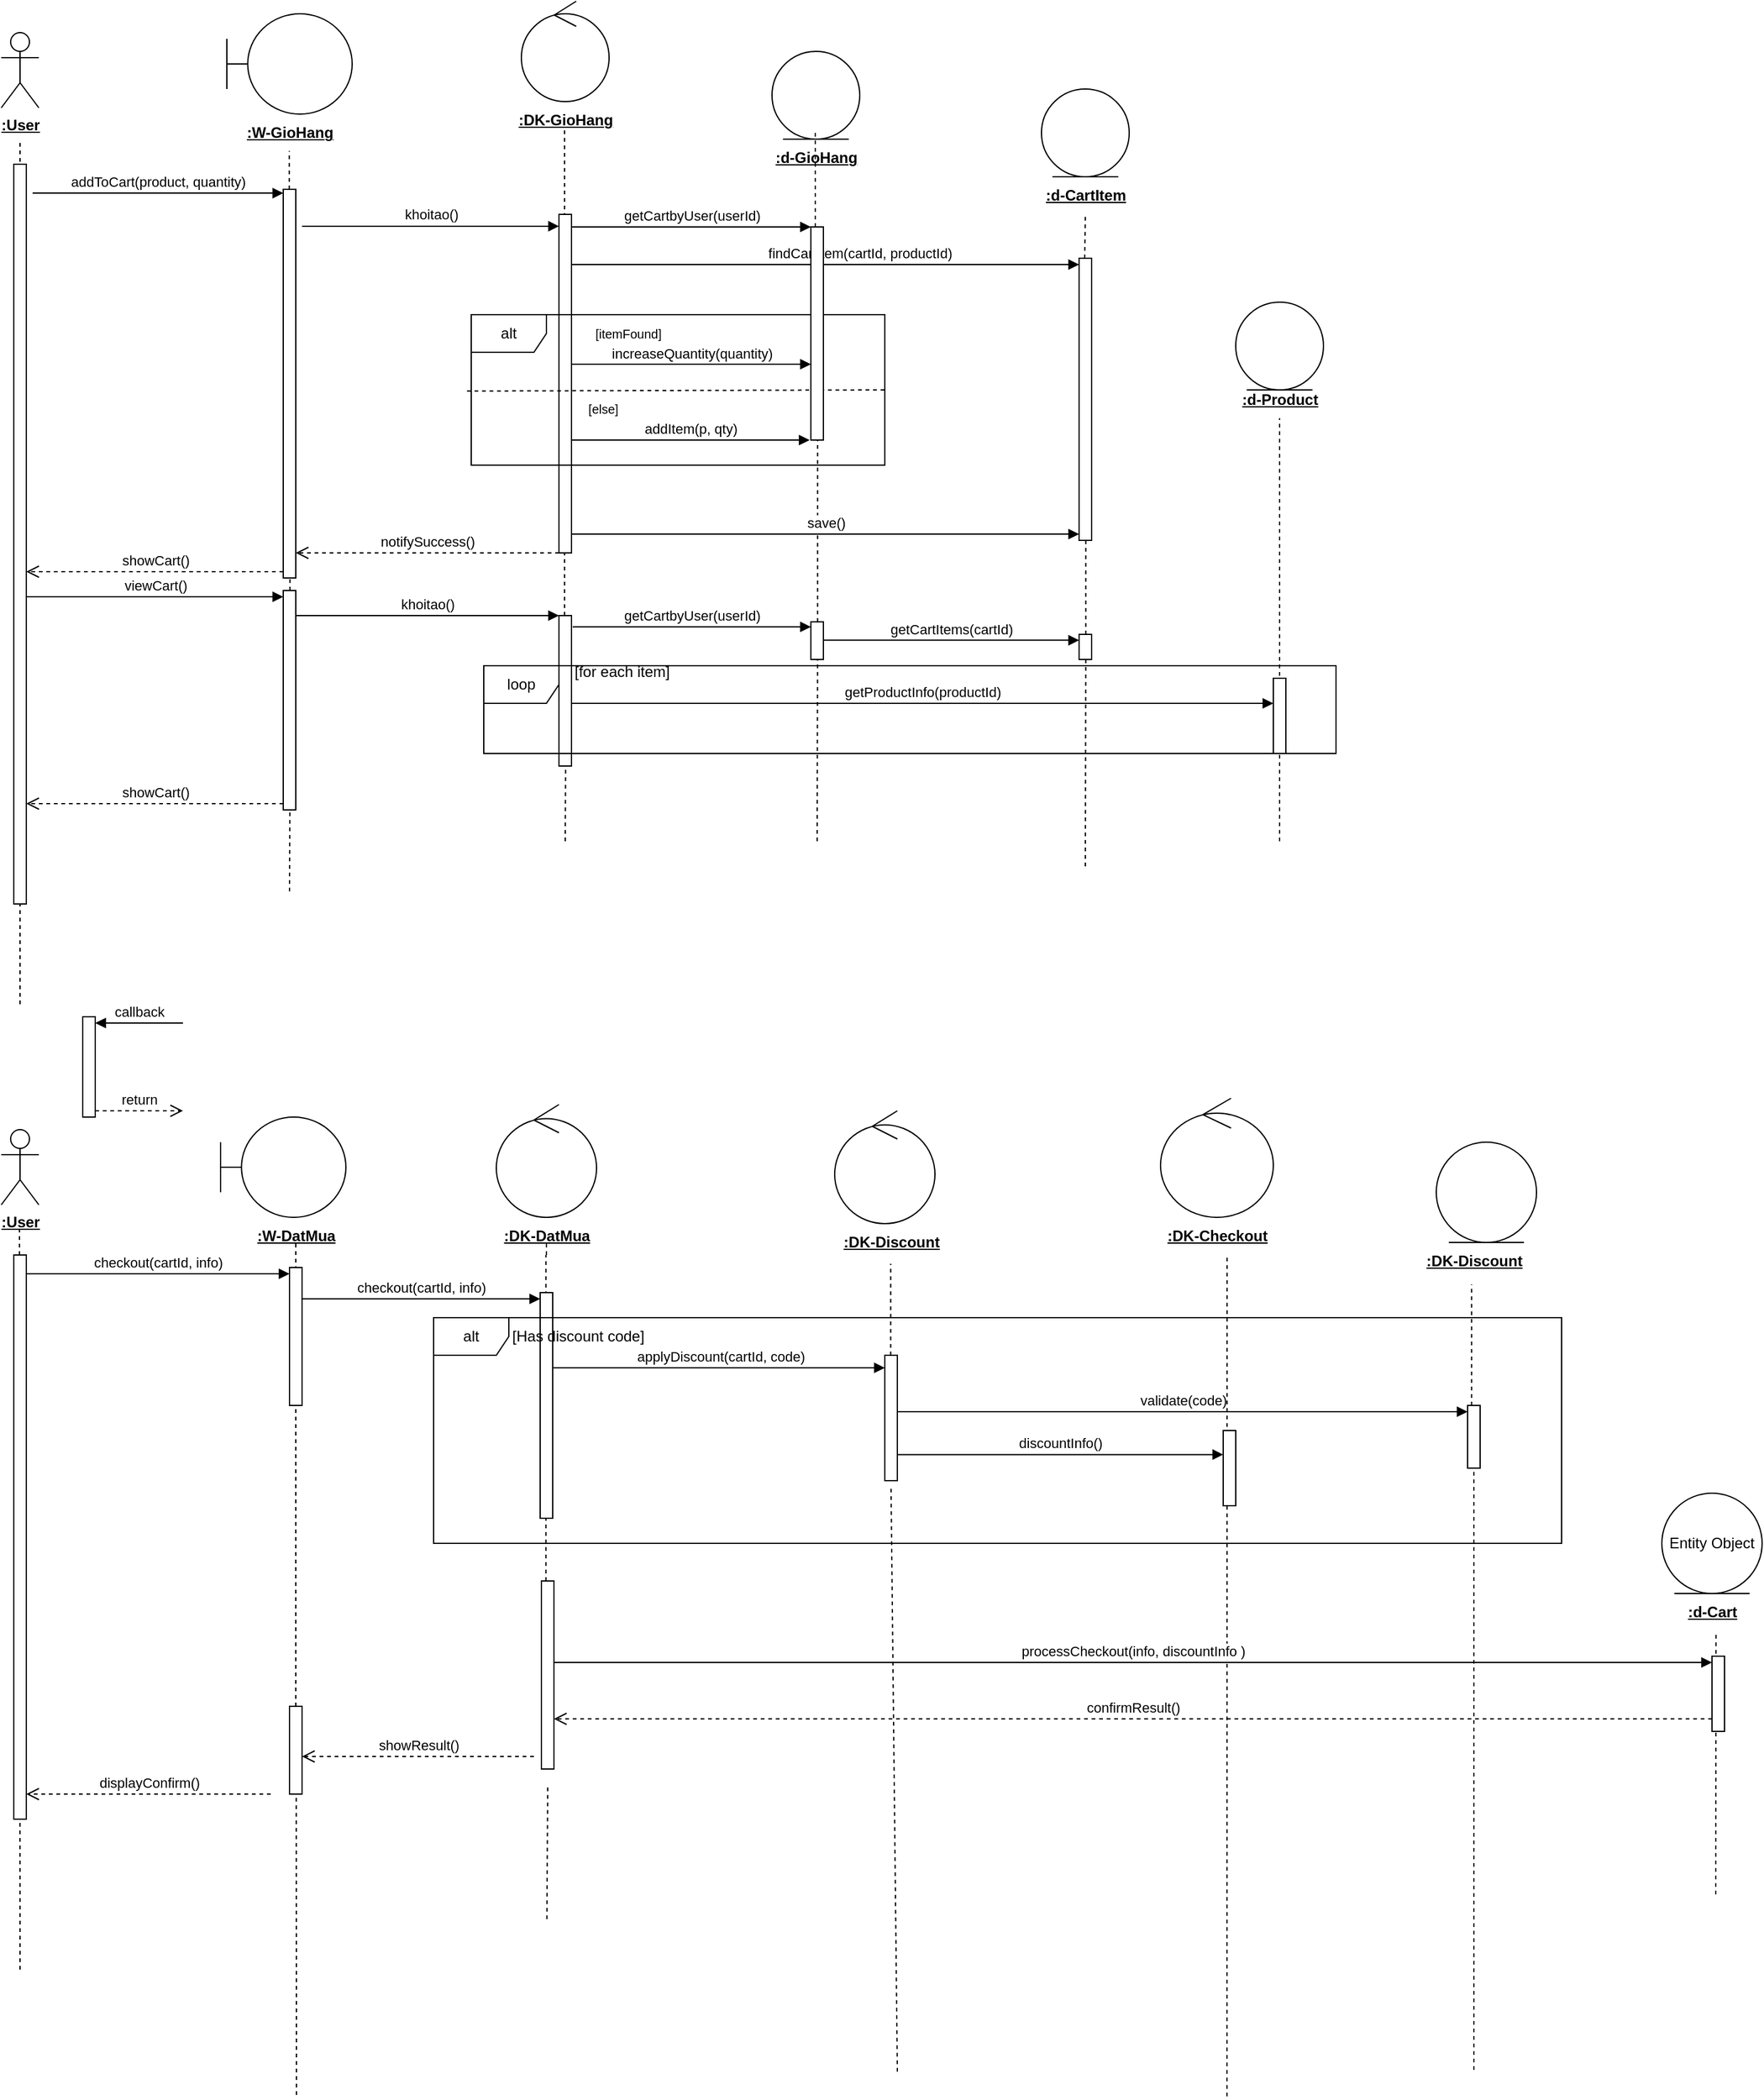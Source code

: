 <mxfile>
    <diagram id="i6ed9_GPbrMUFKTVZ5Md" name="Page-1">
        <mxGraphModel dx="3680" dy="1877" grid="1" gridSize="10" guides="1" tooltips="1" connect="1" arrows="1" fold="1" page="1" pageScale="1" pageWidth="850" pageHeight="1100" math="0" shadow="0">
            <root>
                <mxCell id="0"/>
                <mxCell id="1" parent="0"/>
                <mxCell id="3" value="" style="endArrow=none;dashed=1;html=1;" parent="1" edge="1">
                    <mxGeometry width="50" height="50" relative="1" as="geometry">
                        <mxPoint x="470" y="850" as="sourcePoint"/>
                        <mxPoint x="470" y="160" as="targetPoint"/>
                    </mxGeometry>
                </mxCell>
                <mxCell id="4" value="&lt;b&gt;&lt;u&gt;:User&lt;/u&gt;&lt;/b&gt;" style="shape=umlActor;verticalLabelPosition=bottom;verticalAlign=top;html=1;" parent="1" vertex="1">
                    <mxGeometry x="455" y="75" width="30" height="60" as="geometry"/>
                </mxCell>
                <mxCell id="8" value="" style="html=1;points=[[0,0,0,0,5],[0,1,0,0,-5],[1,0,0,0,5],[1,1,0,0,-5]];perimeter=orthogonalPerimeter;outlineConnect=0;targetShapes=umlLifeline;portConstraint=eastwest;newEdgeStyle={&quot;curved&quot;:0,&quot;rounded&quot;:0};" parent="1" vertex="1">
                    <mxGeometry x="465" y="180" width="10" height="590" as="geometry"/>
                </mxCell>
                <mxCell id="9" value="" style="shape=umlBoundary;whiteSpace=wrap;html=1;" parent="1" vertex="1">
                    <mxGeometry x="635" y="60" width="100" height="80" as="geometry"/>
                </mxCell>
                <mxCell id="12" value="&lt;b&gt;&lt;u&gt;:W-GioHang&lt;/u&gt;&lt;/b&gt;" style="text;html=1;align=center;verticalAlign=middle;resizable=0;points=[];autosize=1;strokeColor=none;fillColor=none;" parent="1" vertex="1">
                    <mxGeometry x="640" y="140" width="90" height="30" as="geometry"/>
                </mxCell>
                <mxCell id="13" value="" style="endArrow=none;dashed=1;html=1;entryX=0.498;entryY=0.978;entryDx=0;entryDy=0;entryPerimeter=0;exitX=0.481;exitY=0;exitDx=0;exitDy=0;exitPerimeter=0;" parent="1" source="27" target="12" edge="1">
                    <mxGeometry width="50" height="50" relative="1" as="geometry">
                        <mxPoint x="319.81" y="190" as="sourcePoint"/>
                        <mxPoint x="319.81" y="157.78" as="targetPoint"/>
                    </mxGeometry>
                </mxCell>
                <mxCell id="14" value="" style="shape=umlBoundary;whiteSpace=wrap;html=1;" parent="1" vertex="1">
                    <mxGeometry x="630" y="940" width="100" height="80" as="geometry"/>
                </mxCell>
                <mxCell id="16" value="" style="endArrow=none;dashed=1;html=1;entryX=0.535;entryY=0.926;entryDx=0;entryDy=0;entryPerimeter=0;" parent="1" edge="1" source="171">
                    <mxGeometry width="50" height="50" relative="1" as="geometry">
                        <mxPoint x="690.56" y="1720" as="sourcePoint"/>
                        <mxPoint x="690.0" y="1040" as="targetPoint"/>
                    </mxGeometry>
                </mxCell>
                <mxCell id="17" value="" style="ellipse;shape=umlControl;whiteSpace=wrap;html=1;" parent="1" vertex="1">
                    <mxGeometry x="870" y="50" width="70" height="80" as="geometry"/>
                </mxCell>
                <mxCell id="18" value="&lt;b&gt;&lt;u&gt;:DK-GioHang&lt;/u&gt;&lt;/b&gt;" style="text;html=1;align=center;verticalAlign=middle;resizable=0;points=[];autosize=1;strokeColor=none;fillColor=none;" parent="1" vertex="1">
                    <mxGeometry x="855" y="130" width="100" height="30" as="geometry"/>
                </mxCell>
                <mxCell id="19" value="" style="endArrow=none;dashed=1;html=1;entryX=0.535;entryY=0.926;entryDx=0;entryDy=0;entryPerimeter=0;" parent="1" edge="1" source="124">
                    <mxGeometry width="50" height="50" relative="1" as="geometry">
                        <mxPoint x="890" y="1580" as="sourcePoint"/>
                        <mxPoint x="890" y="1040" as="targetPoint"/>
                    </mxGeometry>
                </mxCell>
                <mxCell id="21" value="&lt;b&gt;&lt;u&gt;:d-CartItem&lt;/u&gt;&lt;/b&gt;" style="text;html=1;align=center;verticalAlign=middle;resizable=0;points=[];autosize=1;strokeColor=none;fillColor=none;" parent="1" vertex="1">
                    <mxGeometry x="1275" y="190" width="90" height="30" as="geometry"/>
                </mxCell>
                <mxCell id="22" value="" style="endArrow=none;dashed=1;html=1;entryX=0.535;entryY=0.926;entryDx=0;entryDy=0;entryPerimeter=0;" parent="1" source="86" edge="1">
                    <mxGeometry width="50" height="50" relative="1" as="geometry">
                        <mxPoint x="904" y="775.412" as="sourcePoint"/>
                        <mxPoint x="904.44" y="150" as="targetPoint"/>
                    </mxGeometry>
                </mxCell>
                <mxCell id="24" value="&lt;b&gt;&lt;u&gt;:W-DatMua&lt;/u&gt;&lt;/b&gt;" style="text;html=1;align=center;verticalAlign=middle;resizable=0;points=[];autosize=1;strokeColor=none;fillColor=none;" parent="1" vertex="1">
                    <mxGeometry x="645" y="1020" width="90" height="30" as="geometry"/>
                </mxCell>
                <mxCell id="26" value="" style="endArrow=none;dashed=1;html=1;" parent="1" edge="1">
                    <mxGeometry width="50" height="50" relative="1" as="geometry">
                        <mxPoint x="1319.5" y="255" as="sourcePoint"/>
                        <mxPoint x="1320" y="220" as="targetPoint"/>
                    </mxGeometry>
                </mxCell>
                <mxCell id="28" value="addToCart(product, quantity)" style="html=1;verticalAlign=bottom;endArrow=block;curved=0;rounded=0;exitX=1.5;exitY=0.039;exitDx=0;exitDy=0;exitPerimeter=0;" parent="1" source="8" target="27" edge="1">
                    <mxGeometry relative="1" as="geometry">
                        <mxPoint x="140" y="195" as="sourcePoint"/>
                        <mxPoint x="310" y="190" as="targetPoint"/>
                    </mxGeometry>
                </mxCell>
                <mxCell id="30" value="" style="endArrow=none;dashed=1;html=1;entryX=0.535;entryY=0.926;entryDx=0;entryDy=0;entryPerimeter=0;" parent="1" source="81" target="27" edge="1">
                    <mxGeometry width="50" height="50" relative="1" as="geometry">
                        <mxPoint x="320" y="760" as="sourcePoint"/>
                        <mxPoint x="323" y="158" as="targetPoint"/>
                    </mxGeometry>
                </mxCell>
                <mxCell id="27" value="" style="html=1;points=[[0,0,0,0,5],[0,1,0,0,-5],[1,0,0,0,5],[1,1,0,0,-5]];perimeter=orthogonalPerimeter;outlineConnect=0;targetShapes=umlLifeline;portConstraint=eastwest;newEdgeStyle={&quot;curved&quot;:0,&quot;rounded&quot;:0};" parent="1" vertex="1">
                    <mxGeometry x="680" y="200" width="10" height="310" as="geometry"/>
                </mxCell>
                <mxCell id="40" value="" style="html=1;points=[[0,0,0,0,5],[0,1,0,0,-5],[1,0,0,0,5],[1,1,0,0,-5]];perimeter=orthogonalPerimeter;outlineConnect=0;targetShapes=umlLifeline;portConstraint=eastwest;newEdgeStyle={&quot;curved&quot;:0,&quot;rounded&quot;:0};" parent="1" vertex="1">
                    <mxGeometry x="900" y="220" width="10" height="270" as="geometry"/>
                </mxCell>
                <mxCell id="43" value="" style="ellipse;shape=umlEntity;whiteSpace=wrap;html=1;" parent="1" vertex="1">
                    <mxGeometry x="1070" y="90" width="70" height="70" as="geometry"/>
                </mxCell>
                <mxCell id="44" value="&lt;b&gt;&lt;u&gt;:d-GioHang&lt;/u&gt;&lt;/b&gt;" style="text;html=1;align=center;verticalAlign=middle;resizable=0;points=[];autosize=1;strokeColor=none;fillColor=none;" parent="1" vertex="1">
                    <mxGeometry x="1060" y="160" width="90" height="30" as="geometry"/>
                </mxCell>
                <mxCell id="45" value="" style="endArrow=none;dashed=1;html=1;entryX=0.535;entryY=0.926;entryDx=0;entryDy=0;entryPerimeter=0;" parent="1" edge="1">
                    <mxGeometry width="50" height="50" relative="1" as="geometry">
                        <mxPoint x="1104.52" y="236" as="sourcePoint"/>
                        <mxPoint x="1104.52" y="155" as="targetPoint"/>
                    </mxGeometry>
                </mxCell>
                <mxCell id="47" value="getCartbyUser(userId)" style="html=1;verticalAlign=bottom;endArrow=block;curved=0;rounded=0;" parent="1" target="46" edge="1">
                    <mxGeometry relative="1" as="geometry">
                        <mxPoint x="910" y="230" as="sourcePoint"/>
                        <mxPoint x="1250" y="230" as="targetPoint"/>
                    </mxGeometry>
                </mxCell>
                <mxCell id="50" value="" style="endArrow=none;dashed=1;html=1;entryX=0.535;entryY=0.926;entryDx=0;entryDy=0;entryPerimeter=0;" parent="1" source="90" target="46" edge="1">
                    <mxGeometry width="50" height="50" relative="1" as="geometry">
                        <mxPoint x="1275" y="964.571" as="sourcePoint"/>
                        <mxPoint x="1275" y="149" as="targetPoint"/>
                    </mxGeometry>
                </mxCell>
                <mxCell id="51" value="" style="ellipse;shape=umlEntity;whiteSpace=wrap;html=1;" parent="1" vertex="1">
                    <mxGeometry x="1285" y="120" width="70" height="70" as="geometry"/>
                </mxCell>
                <mxCell id="61" value="findCartItem(cartId, productId)" style="html=1;verticalAlign=bottom;endArrow=block;curved=0;rounded=0;entryX=0;entryY=0;entryDx=0;entryDy=5;" parent="1" source="46" target="60" edge="1">
                    <mxGeometry x="0.413" relative="1" as="geometry">
                        <mxPoint x="1040" y="260" as="sourcePoint"/>
                        <Array as="points">
                            <mxPoint x="910" y="260"/>
                        </Array>
                        <mxPoint as="offset"/>
                    </mxGeometry>
                </mxCell>
                <mxCell id="64" value="alt" style="shape=umlFrame;whiteSpace=wrap;html=1;pointerEvents=0;" parent="1" vertex="1">
                    <mxGeometry x="830" y="300" width="330" height="120" as="geometry"/>
                </mxCell>
                <mxCell id="65" value="&lt;font style=&quot;font-size: 10px;&quot;&gt;[itemFound]&lt;/font&gt;" style="text;html=1;align=center;verticalAlign=middle;resizable=0;points=[];autosize=1;strokeColor=none;fillColor=none;" parent="1" vertex="1">
                    <mxGeometry x="915" y="300" width="80" height="30" as="geometry"/>
                </mxCell>
                <mxCell id="66" value="khoitao()" style="html=1;verticalAlign=bottom;endArrow=block;curved=0;rounded=0;exitX=1.5;exitY=0.095;exitDx=0;exitDy=0;exitPerimeter=0;" parent="1" source="27" target="40" edge="1">
                    <mxGeometry relative="1" as="geometry">
                        <mxPoint x="420" y="190" as="sourcePoint"/>
                        <mxPoint x="595" y="190" as="targetPoint"/>
                    </mxGeometry>
                </mxCell>
                <mxCell id="69" value="increaseQuantity(quantity)" style="html=1;verticalAlign=bottom;endArrow=block;curved=0;rounded=0;" parent="1" source="40" target="46" edge="1">
                    <mxGeometry relative="1" as="geometry">
                        <mxPoint x="920" y="339.5" as="sourcePoint"/>
                        <mxPoint x="1110" y="340" as="targetPoint"/>
                        <Array as="points">
                            <mxPoint x="1010" y="339.5"/>
                            <mxPoint x="1090" y="339.5"/>
                        </Array>
                    </mxGeometry>
                </mxCell>
                <mxCell id="70" value="" style="endArrow=none;dashed=1;html=1;exitX=-0.007;exitY=0.545;exitDx=0;exitDy=0;exitPerimeter=0;" parent="1" edge="1">
                    <mxGeometry width="50" height="50" relative="1" as="geometry">
                        <mxPoint x="826.64" y="360.91" as="sourcePoint"/>
                        <mxPoint x="1160" y="360" as="targetPoint"/>
                    </mxGeometry>
                </mxCell>
                <mxCell id="71" value="&lt;span style=&quot;font-size: 10px;&quot;&gt;[else]&lt;/span&gt;" style="text;html=1;align=center;verticalAlign=middle;resizable=0;points=[];autosize=1;strokeColor=none;fillColor=none;" parent="1" vertex="1">
                    <mxGeometry x="910" y="360" width="50" height="30" as="geometry"/>
                </mxCell>
                <mxCell id="72" value="addItem(p, qty)" style="html=1;verticalAlign=bottom;endArrow=block;curved=0;rounded=0;" parent="1" source="40" edge="1">
                    <mxGeometry x="-0.002" relative="1" as="geometry">
                        <mxPoint x="915" y="400.5" as="sourcePoint"/>
                        <mxPoint x="1100" y="400" as="targetPoint"/>
                        <Array as="points">
                            <mxPoint x="1015" y="400"/>
                            <mxPoint x="1095" y="400"/>
                        </Array>
                        <mxPoint as="offset"/>
                    </mxGeometry>
                </mxCell>
                <mxCell id="74" value="save()" style="html=1;verticalAlign=bottom;endArrow=block;curved=0;rounded=0;entryX=0;entryY=1;entryDx=0;entryDy=-5;entryPerimeter=0;" parent="1" source="40" target="60" edge="1">
                    <mxGeometry relative="1" as="geometry">
                        <mxPoint x="1041" y="475" as="sourcePoint"/>
                        <mxPoint x="1111" y="475" as="targetPoint"/>
                    </mxGeometry>
                </mxCell>
                <mxCell id="80" value="notifySuccess()" style="html=1;verticalAlign=bottom;endArrow=open;dashed=1;endSize=8;curved=0;rounded=0;" parent="1" edge="1">
                    <mxGeometry relative="1" as="geometry">
                        <mxPoint x="690" y="490" as="targetPoint"/>
                        <mxPoint x="900" y="490" as="sourcePoint"/>
                    </mxGeometry>
                </mxCell>
                <mxCell id="84" value="" style="endArrow=none;dashed=1;html=1;entryX=0.535;entryY=0.926;entryDx=0;entryDy=0;entryPerimeter=0;" parent="1" target="81" edge="1">
                    <mxGeometry width="50" height="50" relative="1" as="geometry">
                        <mxPoint x="685" y="760" as="sourcePoint"/>
                        <mxPoint x="320" y="486" as="targetPoint"/>
                    </mxGeometry>
                </mxCell>
                <mxCell id="81" value="" style="html=1;points=[[0,0,0,0,5],[0,1,0,0,-5],[1,0,0,0,5],[1,1,0,0,-5]];perimeter=orthogonalPerimeter;outlineConnect=0;targetShapes=umlLifeline;portConstraint=eastwest;newEdgeStyle={&quot;curved&quot;:0,&quot;rounded&quot;:0};" parent="1" vertex="1">
                    <mxGeometry x="680" y="520" width="10" height="175" as="geometry"/>
                </mxCell>
                <mxCell id="85" value="viewCart()" style="html=1;verticalAlign=bottom;endArrow=block;curved=0;rounded=0;entryX=0;entryY=0;entryDx=0;entryDy=5;entryPerimeter=0;" parent="1" source="8" target="81" edge="1">
                    <mxGeometry relative="1" as="geometry">
                        <mxPoint x="475" y="540" as="sourcePoint"/>
                        <mxPoint x="650" y="540" as="targetPoint"/>
                    </mxGeometry>
                </mxCell>
                <mxCell id="87" value="khoitao()" style="html=1;verticalAlign=bottom;endArrow=block;curved=0;rounded=0;" parent="1" edge="1">
                    <mxGeometry relative="1" as="geometry">
                        <mxPoint x="690" y="540" as="sourcePoint"/>
                        <mxPoint x="900" y="540" as="targetPoint"/>
                        <Array as="points">
                            <mxPoint x="800" y="540"/>
                        </Array>
                    </mxGeometry>
                </mxCell>
                <mxCell id="89" value="" style="endArrow=none;dashed=1;html=1;entryX=0.535;entryY=0.926;entryDx=0;entryDy=0;entryPerimeter=0;" parent="1" target="86" edge="1">
                    <mxGeometry width="50" height="50" relative="1" as="geometry">
                        <mxPoint x="905" y="720" as="sourcePoint"/>
                        <mxPoint x="904.44" y="150" as="targetPoint"/>
                    </mxGeometry>
                </mxCell>
                <mxCell id="86" value="" style="html=1;points=[[0,0,0,0,5],[0,1,0,0,-5],[1,0,0,0,5],[1,1,0,0,-5]];perimeter=orthogonalPerimeter;outlineConnect=0;targetShapes=umlLifeline;portConstraint=eastwest;newEdgeStyle={&quot;curved&quot;:0,&quot;rounded&quot;:0};" parent="1" vertex="1">
                    <mxGeometry x="900" y="540" width="10" height="120" as="geometry"/>
                </mxCell>
                <mxCell id="91" value="getCartbyUser(userId)" style="html=1;verticalAlign=bottom;endArrow=block;curved=0;rounded=0;entryX=-0.1;entryY=0;entryDx=0;entryDy=0;entryPerimeter=0;" parent="1" edge="1">
                    <mxGeometry relative="1" as="geometry">
                        <mxPoint x="911" y="549" as="sourcePoint"/>
                        <mxPoint x="1101" y="549" as="targetPoint"/>
                    </mxGeometry>
                </mxCell>
                <mxCell id="93" value="" style="endArrow=none;dashed=1;html=1;entryX=0.535;entryY=0.926;entryDx=0;entryDy=0;entryPerimeter=0;" parent="1" target="90" edge="1">
                    <mxGeometry width="50" height="50" relative="1" as="geometry">
                        <mxPoint x="1106" y="720" as="sourcePoint"/>
                        <mxPoint x="1275" y="387" as="targetPoint"/>
                    </mxGeometry>
                </mxCell>
                <mxCell id="90" value="" style="html=1;points=[[0,0,0,0,5],[0,1,0,0,-5],[1,0,0,0,5],[1,1,0,0,-5]];perimeter=orthogonalPerimeter;outlineConnect=0;targetShapes=umlLifeline;portConstraint=eastwest;newEdgeStyle={&quot;curved&quot;:0,&quot;rounded&quot;:0};" parent="1" vertex="1">
                    <mxGeometry x="1101" y="545" width="10" height="30" as="geometry"/>
                </mxCell>
                <mxCell id="46" value="" style="html=1;points=[[0,0,0,0,5],[0,1,0,0,-5],[1,0,0,0,5],[1,1,0,0,-5]];perimeter=orthogonalPerimeter;outlineConnect=0;targetShapes=umlLifeline;portConstraint=eastwest;newEdgeStyle={&quot;curved&quot;:0,&quot;rounded&quot;:0};" parent="1" vertex="1">
                    <mxGeometry x="1101" y="230" width="10" height="170" as="geometry"/>
                </mxCell>
                <mxCell id="95" value="" style="endArrow=none;dashed=1;html=1;entryX=0.535;entryY=0.926;entryDx=0;entryDy=0;entryPerimeter=0;" parent="1" source="96" target="60" edge="1">
                    <mxGeometry width="50" height="50" relative="1" as="geometry">
                        <mxPoint x="1320" y="740" as="sourcePoint"/>
                        <mxPoint x="1410" y="150" as="targetPoint"/>
                    </mxGeometry>
                </mxCell>
                <mxCell id="60" value="" style="html=1;points=[[0,0,0,0,5],[0,1,0,0,-5],[1,0,0,0,5],[1,1,0,0,-5]];perimeter=orthogonalPerimeter;outlineConnect=0;targetShapes=umlLifeline;portConstraint=eastwest;newEdgeStyle={&quot;curved&quot;:0,&quot;rounded&quot;:0};" parent="1" vertex="1">
                    <mxGeometry x="1315" y="255" width="10" height="225" as="geometry"/>
                </mxCell>
                <mxCell id="97" value="getCartItems(cartId)" style="html=1;verticalAlign=bottom;endArrow=block;curved=0;rounded=0;entryX=0;entryY=0;entryDx=0;entryDy=5;" parent="1" edge="1">
                    <mxGeometry relative="1" as="geometry">
                        <mxPoint x="1111.0" y="559.68" as="sourcePoint"/>
                        <mxPoint x="1315" y="559.68" as="targetPoint"/>
                    </mxGeometry>
                </mxCell>
                <mxCell id="99" value="" style="endArrow=none;dashed=1;html=1;entryX=0.535;entryY=0.926;entryDx=0;entryDy=0;entryPerimeter=0;" parent="1" target="96" edge="1">
                    <mxGeometry width="50" height="50" relative="1" as="geometry">
                        <mxPoint x="1320" y="740" as="sourcePoint"/>
                        <mxPoint x="1320" y="463" as="targetPoint"/>
                    </mxGeometry>
                </mxCell>
                <mxCell id="96" value="" style="html=1;points=[[0,0,0,0,5],[0,1,0,0,-5],[1,0,0,0,5],[1,1,0,0,-5]];perimeter=orthogonalPerimeter;outlineConnect=0;targetShapes=umlLifeline;portConstraint=eastwest;newEdgeStyle={&quot;curved&quot;:0,&quot;rounded&quot;:0};" parent="1" vertex="1">
                    <mxGeometry x="1315" y="555" width="10" height="20" as="geometry"/>
                </mxCell>
                <mxCell id="101" value="" style="ellipse;shape=umlEntity;whiteSpace=wrap;html=1;" parent="1" vertex="1">
                    <mxGeometry x="1440" y="290" width="70" height="70" as="geometry"/>
                </mxCell>
                <mxCell id="102" value="&lt;b&gt;&lt;u&gt;:d-Product&lt;/u&gt;&lt;/b&gt;" style="text;html=1;align=center;verticalAlign=middle;resizable=0;points=[];autosize=1;strokeColor=none;fillColor=none;" parent="1" vertex="1">
                    <mxGeometry x="1435" y="352.5" width="80" height="30" as="geometry"/>
                </mxCell>
                <mxCell id="103" value="" style="endArrow=none;dashed=1;html=1;" parent="1" target="102" edge="1">
                    <mxGeometry width="50" height="50" relative="1" as="geometry">
                        <mxPoint x="1475" y="720" as="sourcePoint"/>
                        <mxPoint x="1480" y="280" as="targetPoint"/>
                    </mxGeometry>
                </mxCell>
                <mxCell id="104" value="[for each item]" style="text;html=1;align=center;verticalAlign=middle;resizable=0;points=[];autosize=1;strokeColor=none;fillColor=none;" parent="1" vertex="1">
                    <mxGeometry x="900" y="570" width="100" height="30" as="geometry"/>
                </mxCell>
                <mxCell id="109" value="" style="html=1;points=[[0,0,0,0,5],[0,1,0,0,-5],[1,0,0,0,5],[1,1,0,0,-5]];perimeter=orthogonalPerimeter;outlineConnect=0;targetShapes=umlLifeline;portConstraint=eastwest;newEdgeStyle={&quot;curved&quot;:0,&quot;rounded&quot;:0};" parent="1" vertex="1">
                    <mxGeometry x="1470" y="590" width="10" height="60" as="geometry"/>
                </mxCell>
                <mxCell id="110" value="getProductInfo(productId)" style="html=1;verticalAlign=bottom;endArrow=block;curved=0;rounded=0;entryX=0;entryY=0;entryDx=0;entryDy=5;" parent="1" edge="1">
                    <mxGeometry relative="1" as="geometry">
                        <mxPoint x="910" y="610" as="sourcePoint"/>
                        <mxPoint x="1470" y="610" as="targetPoint"/>
                    </mxGeometry>
                </mxCell>
                <mxCell id="112" value="loop" style="shape=umlFrame;whiteSpace=wrap;html=1;pointerEvents=0;" parent="1" vertex="1">
                    <mxGeometry x="840" y="580" width="680" height="70" as="geometry"/>
                </mxCell>
                <mxCell id="113" value="showCart()" style="html=1;verticalAlign=bottom;endArrow=open;dashed=1;endSize=8;curved=0;rounded=0;exitX=0;exitY=1;exitDx=0;exitDy=-5;exitPerimeter=0;" parent="1" source="81" target="8" edge="1">
                    <mxGeometry relative="1" as="geometry">
                        <mxPoint x="140" y="689" as="targetPoint"/>
                        <mxPoint x="310" y="690" as="sourcePoint"/>
                    </mxGeometry>
                </mxCell>
                <mxCell id="114" value="showCart()" style="html=1;verticalAlign=bottom;endArrow=open;dashed=1;endSize=8;curved=0;rounded=0;exitX=0;exitY=1;exitDx=0;exitDy=-5;exitPerimeter=0;" edge="1" parent="1" source="27" target="8">
                    <mxGeometry relative="1" as="geometry">
                        <mxPoint x="465" y="510" as="targetPoint"/>
                        <mxPoint x="670" y="510" as="sourcePoint"/>
                    </mxGeometry>
                </mxCell>
                <mxCell id="115" value="&lt;b&gt;&lt;u&gt;:User&lt;/u&gt;&lt;/b&gt;" style="shape=umlActor;verticalLabelPosition=bottom;verticalAlign=top;html=1;" vertex="1" parent="1">
                    <mxGeometry x="455" y="950" width="30" height="60" as="geometry"/>
                </mxCell>
                <mxCell id="116" value="" style="endArrow=none;dashed=1;html=1;" edge="1" parent="1">
                    <mxGeometry width="50" height="50" relative="1" as="geometry">
                        <mxPoint x="470" y="1620" as="sourcePoint"/>
                        <mxPoint x="469.55" y="1030" as="targetPoint"/>
                    </mxGeometry>
                </mxCell>
                <mxCell id="117" value="" style="html=1;points=[[0,0,0,0,5],[0,1,0,0,-5],[1,0,0,0,5],[1,1,0,0,-5]];perimeter=orthogonalPerimeter;outlineConnect=0;targetShapes=umlLifeline;portConstraint=eastwest;newEdgeStyle={&quot;curved&quot;:0,&quot;rounded&quot;:0};" vertex="1" parent="1">
                    <mxGeometry x="685" y="1060" width="10" height="110" as="geometry"/>
                </mxCell>
                <mxCell id="118" value="checkout(cartId, info)" style="html=1;verticalAlign=bottom;endArrow=block;curved=0;rounded=0;entryX=0;entryY=0;entryDx=0;entryDy=5;" edge="1" target="117" parent="1" source="120">
                    <mxGeometry relative="1" as="geometry">
                        <mxPoint x="570" y="1065" as="sourcePoint"/>
                    </mxGeometry>
                </mxCell>
                <mxCell id="120" value="" style="html=1;points=[[0,0,0,0,5],[0,1,0,0,-5],[1,0,0,0,5],[1,1,0,0,-5]];perimeter=orthogonalPerimeter;outlineConnect=0;targetShapes=umlLifeline;portConstraint=eastwest;newEdgeStyle={&quot;curved&quot;:0,&quot;rounded&quot;:0};" vertex="1" parent="1">
                    <mxGeometry x="465" y="1050" width="10" height="450" as="geometry"/>
                </mxCell>
                <mxCell id="123" value="" style="ellipse;shape=umlControl;whiteSpace=wrap;html=1;" vertex="1" parent="1">
                    <mxGeometry x="850" y="930" width="80" height="90" as="geometry"/>
                </mxCell>
                <mxCell id="125" value="" style="endArrow=none;dashed=1;html=1;entryX=0.502;entryY=1.083;entryDx=0;entryDy=0;entryPerimeter=0;" edge="1" parent="1" source="159">
                    <mxGeometry width="50" height="50" relative="1" as="geometry">
                        <mxPoint x="890.37" y="1579.73" as="sourcePoint"/>
                        <mxPoint x="889.63" y="1050" as="targetPoint"/>
                    </mxGeometry>
                </mxCell>
                <mxCell id="124" value="&lt;b&gt;&lt;u&gt;:DK-DatMua&lt;/u&gt;&lt;/b&gt;" style="text;html=1;align=center;verticalAlign=middle;resizable=0;points=[];autosize=1;strokeColor=none;fillColor=none;" vertex="1" parent="1">
                    <mxGeometry x="845" y="1020" width="90" height="30" as="geometry"/>
                </mxCell>
                <mxCell id="126" value="" style="html=1;points=[[0,0,0,0,5],[0,1,0,0,-5],[1,0,0,0,5],[1,1,0,0,-5]];perimeter=orthogonalPerimeter;outlineConnect=0;targetShapes=umlLifeline;portConstraint=eastwest;newEdgeStyle={&quot;curved&quot;:0,&quot;rounded&quot;:0};" vertex="1" parent="1">
                    <mxGeometry x="520" y="860" width="10" height="80" as="geometry"/>
                </mxCell>
                <mxCell id="127" value="callback" style="html=1;verticalAlign=bottom;endArrow=block;curved=0;rounded=0;entryX=1;entryY=0;entryDx=0;entryDy=5;" edge="1" target="126" parent="1">
                    <mxGeometry relative="1" as="geometry">
                        <mxPoint x="600" y="865" as="sourcePoint"/>
                    </mxGeometry>
                </mxCell>
                <mxCell id="128" value="return" style="html=1;verticalAlign=bottom;endArrow=open;dashed=1;endSize=8;curved=0;rounded=0;exitX=1;exitY=1;exitDx=0;exitDy=-5;" edge="1" source="126" parent="1">
                    <mxGeometry relative="1" as="geometry">
                        <mxPoint x="600" y="935" as="targetPoint"/>
                    </mxGeometry>
                </mxCell>
                <mxCell id="129" value="" style="html=1;points=[[0,0,0,0,5],[0,1,0,0,-5],[1,0,0,0,5],[1,1,0,0,-5]];perimeter=orthogonalPerimeter;outlineConnect=0;targetShapes=umlLifeline;portConstraint=eastwest;newEdgeStyle={&quot;curved&quot;:0,&quot;rounded&quot;:0};" vertex="1" parent="1">
                    <mxGeometry x="885" y="1080" width="10" height="180" as="geometry"/>
                </mxCell>
                <mxCell id="130" value="checkout(cartId, info)" style="html=1;verticalAlign=bottom;endArrow=block;curved=0;rounded=0;entryX=0;entryY=0;entryDx=0;entryDy=5;" edge="1" target="129" parent="1" source="117">
                    <mxGeometry relative="1" as="geometry">
                        <mxPoint x="815" y="1085" as="sourcePoint"/>
                        <mxPoint as="offset"/>
                    </mxGeometry>
                </mxCell>
                <mxCell id="132" value="alt" style="shape=umlFrame;whiteSpace=wrap;html=1;pointerEvents=0;" vertex="1" parent="1">
                    <mxGeometry x="800" y="1100" width="900" height="180" as="geometry"/>
                </mxCell>
                <mxCell id="133" value="" style="ellipse;shape=umlControl;whiteSpace=wrap;html=1;" vertex="1" parent="1">
                    <mxGeometry x="1120" y="935" width="80" height="90" as="geometry"/>
                </mxCell>
                <mxCell id="134" value="&lt;b&gt;&lt;u&gt;:DK-Discount&lt;/u&gt;&lt;/b&gt;" style="text;html=1;align=center;verticalAlign=middle;resizable=0;points=[];autosize=1;strokeColor=none;fillColor=none;" vertex="1" parent="1">
                    <mxGeometry x="1115" y="1025" width="100" height="30" as="geometry"/>
                </mxCell>
                <mxCell id="135" value="" style="endArrow=none;dashed=1;html=1;entryX=0.497;entryY=1.065;entryDx=0;entryDy=0;entryPerimeter=0;" edge="1" parent="1" source="136" target="134">
                    <mxGeometry width="50" height="50" relative="1" as="geometry">
                        <mxPoint x="1170" y="1701.391" as="sourcePoint"/>
                        <mxPoint x="1160" y="1090" as="targetPoint"/>
                    </mxGeometry>
                </mxCell>
                <mxCell id="137" value="applyDiscount(cartId, code)" style="html=1;verticalAlign=bottom;endArrow=block;curved=0;rounded=0;entryX=0;entryY=0;entryDx=0;entryDy=5;" edge="1" parent="1">
                    <mxGeometry x="0.011" relative="1" as="geometry">
                        <mxPoint x="895" y="1140" as="sourcePoint"/>
                        <mxPoint x="1160" y="1140" as="targetPoint"/>
                        <Array as="points">
                            <mxPoint x="1030" y="1140"/>
                        </Array>
                        <mxPoint as="offset"/>
                    </mxGeometry>
                </mxCell>
                <mxCell id="139" value="" style="endArrow=none;dashed=1;html=1;entryX=0.497;entryY=1.065;entryDx=0;entryDy=0;entryPerimeter=0;" edge="1" parent="1" target="136">
                    <mxGeometry width="50" height="50" relative="1" as="geometry">
                        <mxPoint x="1170" y="1701.391" as="sourcePoint"/>
                        <mxPoint x="1165" y="1057" as="targetPoint"/>
                    </mxGeometry>
                </mxCell>
                <mxCell id="136" value="" style="html=1;points=[[0,0,0,0,5],[0,1,0,0,-5],[1,0,0,0,5],[1,1,0,0,-5]];perimeter=orthogonalPerimeter;outlineConnect=0;targetShapes=umlLifeline;portConstraint=eastwest;newEdgeStyle={&quot;curved&quot;:0,&quot;rounded&quot;:0};" vertex="1" parent="1">
                    <mxGeometry x="1160" y="1130" width="10" height="100" as="geometry"/>
                </mxCell>
                <mxCell id="140" value="[Has discount code]" style="text;html=1;align=center;verticalAlign=middle;resizable=0;points=[];autosize=1;strokeColor=none;fillColor=none;" vertex="1" parent="1">
                    <mxGeometry x="850" y="1100" width="130" height="30" as="geometry"/>
                </mxCell>
                <mxCell id="141" value="" style="ellipse;shape=umlEntity;whiteSpace=wrap;html=1;" vertex="1" parent="1">
                    <mxGeometry x="1600" y="960" width="80" height="80" as="geometry"/>
                </mxCell>
                <mxCell id="142" value="&lt;b&gt;&lt;u&gt;:DK-Discount&lt;/u&gt;&lt;/b&gt;" style="text;html=1;align=center;verticalAlign=middle;resizable=0;points=[];autosize=1;strokeColor=none;fillColor=none;" vertex="1" parent="1">
                    <mxGeometry x="1580" y="1040" width="100" height="30" as="geometry"/>
                </mxCell>
                <mxCell id="143" value="" style="endArrow=none;dashed=1;html=1;entryX=0.482;entryY=1.118;entryDx=0;entryDy=0;entryPerimeter=0;" edge="1" parent="1" source="146" target="142">
                    <mxGeometry width="50" height="50" relative="1" as="geometry">
                        <mxPoint x="1388" y="1854.923" as="sourcePoint"/>
                        <mxPoint x="1400" y="1175" as="targetPoint"/>
                    </mxGeometry>
                </mxCell>
                <mxCell id="147" value="validate(code)" style="html=1;verticalAlign=bottom;endArrow=block;curved=0;rounded=0;entryX=0;entryY=0;entryDx=0;entryDy=5;" edge="1" target="146" parent="1" source="136">
                    <mxGeometry relative="1" as="geometry">
                        <mxPoint x="1315" y="1165" as="sourcePoint"/>
                    </mxGeometry>
                </mxCell>
                <mxCell id="149" value="" style="endArrow=none;dashed=1;html=1;" edge="1" parent="1" target="146">
                    <mxGeometry width="50" height="50" relative="1" as="geometry">
                        <mxPoint x="1630" y="1700" as="sourcePoint"/>
                        <mxPoint x="1661.82" y="1250.0" as="targetPoint"/>
                    </mxGeometry>
                </mxCell>
                <mxCell id="146" value="" style="html=1;points=[[0,0,0,0,5],[0,1,0,0,-5],[1,0,0,0,5],[1,1,0,0,-5]];perimeter=orthogonalPerimeter;outlineConnect=0;targetShapes=umlLifeline;portConstraint=eastwest;newEdgeStyle={&quot;curved&quot;:0,&quot;rounded&quot;:0};" vertex="1" parent="1">
                    <mxGeometry x="1625" y="1170" width="10" height="50" as="geometry"/>
                </mxCell>
                <mxCell id="150" value="" style="ellipse;shape=umlControl;whiteSpace=wrap;html=1;" vertex="1" parent="1">
                    <mxGeometry x="1380" y="925" width="90" height="95" as="geometry"/>
                </mxCell>
                <mxCell id="151" value="&lt;b&gt;&lt;u&gt;:DK-Checkout&lt;/u&gt;&lt;/b&gt;" style="text;html=1;align=center;verticalAlign=middle;resizable=0;points=[];autosize=1;strokeColor=none;fillColor=none;" vertex="1" parent="1">
                    <mxGeometry x="1375" y="1020" width="100" height="30" as="geometry"/>
                </mxCell>
                <mxCell id="152" value="" style="endArrow=none;dashed=1;html=1;entryX=0.581;entryY=1.057;entryDx=0;entryDy=0;entryPerimeter=0;" edge="1" parent="1" target="151">
                    <mxGeometry width="50" height="50" relative="1" as="geometry">
                        <mxPoint x="1433" y="1721.143" as="sourcePoint"/>
                        <mxPoint x="1430" y="1080" as="targetPoint"/>
                    </mxGeometry>
                </mxCell>
                <mxCell id="153" value="" style="html=1;points=[[0,0,0,0,5],[0,1,0,0,-5],[1,0,0,0,5],[1,1,0,0,-5]];perimeter=orthogonalPerimeter;outlineConnect=0;targetShapes=umlLifeline;portConstraint=eastwest;newEdgeStyle={&quot;curved&quot;:0,&quot;rounded&quot;:0};" vertex="1" parent="1">
                    <mxGeometry x="1430" y="1190" width="10" height="60" as="geometry"/>
                </mxCell>
                <mxCell id="154" value="discountInfo()" style="html=1;verticalAlign=bottom;endArrow=block;curved=0;rounded=0;entryX=0;entryY=0;entryDx=0;entryDy=5;" edge="1" parent="1">
                    <mxGeometry relative="1" as="geometry">
                        <mxPoint x="1170.0" y="1209.23" as="sourcePoint"/>
                        <mxPoint x="1430.0" y="1209.23" as="targetPoint"/>
                    </mxGeometry>
                </mxCell>
                <mxCell id="158" value="" style="endArrow=none;dashed=1;html=1;entryX=0.502;entryY=1.083;entryDx=0;entryDy=0;entryPerimeter=0;" edge="1" parent="1" target="159">
                    <mxGeometry width="50" height="50" relative="1" as="geometry">
                        <mxPoint x="890.37" y="1579.73" as="sourcePoint"/>
                        <mxPoint x="889.63" y="1050" as="targetPoint"/>
                    </mxGeometry>
                </mxCell>
                <mxCell id="159" value="" style="html=1;points=[[0,0,0,0,5],[0,1,0,0,-5],[1,0,0,0,5],[1,1,0,0,-5]];perimeter=orthogonalPerimeter;outlineConnect=0;targetShapes=umlLifeline;portConstraint=eastwest;newEdgeStyle={&quot;curved&quot;:0,&quot;rounded&quot;:0};" vertex="1" parent="1">
                    <mxGeometry x="886" y="1310" width="10" height="150" as="geometry"/>
                </mxCell>
                <mxCell id="160" value="Entity Object" style="ellipse;shape=umlEntity;whiteSpace=wrap;html=1;" vertex="1" parent="1">
                    <mxGeometry x="1780" y="1240" width="80" height="80" as="geometry"/>
                </mxCell>
                <mxCell id="162" value="" style="endArrow=none;dashed=1;html=1;entryX=0.607;entryY=1.076;entryDx=0;entryDy=0;entryPerimeter=0;" edge="1" parent="1">
                    <mxGeometry width="50" height="50" relative="1" as="geometry">
                        <mxPoint x="1823" y="1560" as="sourcePoint"/>
                        <mxPoint x="1823.21" y="1350.0" as="targetPoint"/>
                    </mxGeometry>
                </mxCell>
                <mxCell id="163" value="&lt;b&gt;&lt;u&gt;:d-Cart&lt;/u&gt;&lt;/b&gt;" style="text;html=1;align=center;verticalAlign=middle;resizable=0;points=[];autosize=1;strokeColor=none;fillColor=none;" vertex="1" parent="1">
                    <mxGeometry x="1790" y="1320" width="60" height="30" as="geometry"/>
                </mxCell>
                <mxCell id="168" value="" style="html=1;points=[[0,0,0,0,5],[0,1,0,0,-5],[1,0,0,0,5],[1,1,0,0,-5]];perimeter=orthogonalPerimeter;outlineConnect=0;targetShapes=umlLifeline;portConstraint=eastwest;newEdgeStyle={&quot;curved&quot;:0,&quot;rounded&quot;:0};" vertex="1" parent="1">
                    <mxGeometry x="1820" y="1370" width="10" height="60" as="geometry"/>
                </mxCell>
                <mxCell id="169" value="processCheckout(info, discountInfo )" style="html=1;verticalAlign=bottom;endArrow=block;curved=0;rounded=0;entryX=0;entryY=0;entryDx=0;entryDy=5;" edge="1" target="168" parent="1" source="159">
                    <mxGeometry relative="1" as="geometry">
                        <mxPoint x="900" y="1380" as="sourcePoint"/>
                    </mxGeometry>
                </mxCell>
                <mxCell id="170" value="confirmResult()" style="html=1;verticalAlign=bottom;endArrow=open;dashed=1;endSize=8;curved=0;rounded=0;exitX=0;exitY=1;exitDx=0;exitDy=-5;" edge="1" parent="1" target="159">
                    <mxGeometry relative="1" as="geometry">
                        <mxPoint x="1750" y="1420" as="targetPoint"/>
                        <mxPoint x="1820" y="1420" as="sourcePoint"/>
                    </mxGeometry>
                </mxCell>
                <mxCell id="172" value="" style="endArrow=none;dashed=1;html=1;entryX=0.535;entryY=0.926;entryDx=0;entryDy=0;entryPerimeter=0;" edge="1" parent="1" target="171">
                    <mxGeometry width="50" height="50" relative="1" as="geometry">
                        <mxPoint x="690.56" y="1720" as="sourcePoint"/>
                        <mxPoint x="690.0" y="1040" as="targetPoint"/>
                    </mxGeometry>
                </mxCell>
                <mxCell id="171" value="" style="html=1;points=[[0,0,0,0,5],[0,1,0,0,-5],[1,0,0,0,5],[1,1,0,0,-5]];perimeter=orthogonalPerimeter;outlineConnect=0;targetShapes=umlLifeline;portConstraint=eastwest;newEdgeStyle={&quot;curved&quot;:0,&quot;rounded&quot;:0};" vertex="1" parent="1">
                    <mxGeometry x="685" y="1410" width="10" height="70" as="geometry"/>
                </mxCell>
                <mxCell id="174" value="showResult()" style="html=1;verticalAlign=bottom;endArrow=open;dashed=1;endSize=8;curved=0;rounded=0;" edge="1" parent="1" target="171">
                    <mxGeometry relative="1" as="geometry">
                        <mxPoint x="906" y="1430" as="targetPoint"/>
                        <mxPoint x="880" y="1450" as="sourcePoint"/>
                    </mxGeometry>
                </mxCell>
                <mxCell id="175" value="displayConfirm()" style="html=1;verticalAlign=bottom;endArrow=open;dashed=1;endSize=8;curved=0;rounded=0;" edge="1" parent="1" target="120">
                    <mxGeometry relative="1" as="geometry">
                        <mxPoint x="480" y="1480" as="targetPoint"/>
                        <mxPoint x="670" y="1480" as="sourcePoint"/>
                    </mxGeometry>
                </mxCell>
            </root>
        </mxGraphModel>
    </diagram>
</mxfile>